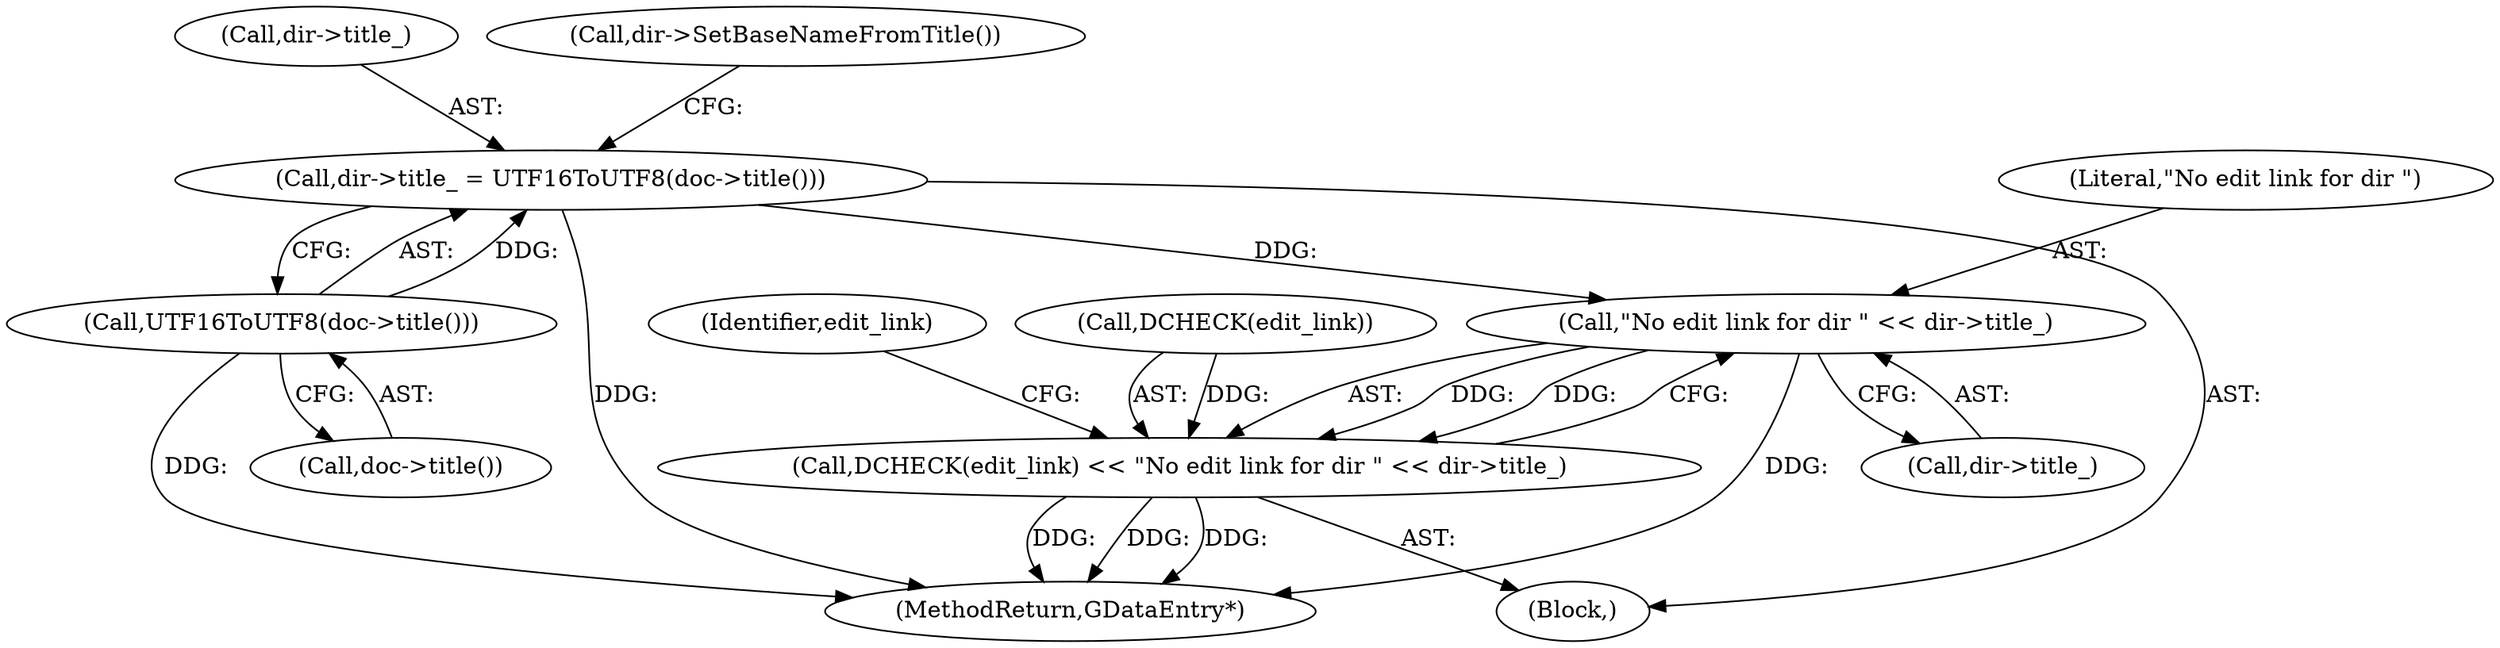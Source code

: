 digraph "0_Chrome_dd3b6fe574edad231c01c78e4647a74c38dc4178_6@pointer" {
"1000163" [label="(Call,\"No edit link for dir \" << dir->title_)"];
"1000112" [label="(Call,dir->title_ = UTF16ToUTF8(doc->title()))"];
"1000116" [label="(Call,UTF16ToUTF8(doc->title()))"];
"1000160" [label="(Call,DCHECK(edit_link) << \"No edit link for dir \" << dir->title_)"];
"1000113" [label="(Call,dir->title_)"];
"1000202" [label="(MethodReturn,GDataEntry*)"];
"1000117" [label="(Call,doc->title())"];
"1000104" [label="(Block,)"];
"1000169" [label="(Identifier,edit_link)"];
"1000160" [label="(Call,DCHECK(edit_link) << \"No edit link for dir \" << dir->title_)"];
"1000161" [label="(Call,DCHECK(edit_link))"];
"1000164" [label="(Literal,\"No edit link for dir \")"];
"1000165" [label="(Call,dir->title_)"];
"1000163" [label="(Call,\"No edit link for dir \" << dir->title_)"];
"1000112" [label="(Call,dir->title_ = UTF16ToUTF8(doc->title()))"];
"1000116" [label="(Call,UTF16ToUTF8(doc->title()))"];
"1000118" [label="(Call,dir->SetBaseNameFromTitle())"];
"1000163" -> "1000160"  [label="AST: "];
"1000163" -> "1000165"  [label="CFG: "];
"1000164" -> "1000163"  [label="AST: "];
"1000165" -> "1000163"  [label="AST: "];
"1000160" -> "1000163"  [label="CFG: "];
"1000163" -> "1000202"  [label="DDG: "];
"1000163" -> "1000160"  [label="DDG: "];
"1000163" -> "1000160"  [label="DDG: "];
"1000112" -> "1000163"  [label="DDG: "];
"1000112" -> "1000104"  [label="AST: "];
"1000112" -> "1000116"  [label="CFG: "];
"1000113" -> "1000112"  [label="AST: "];
"1000116" -> "1000112"  [label="AST: "];
"1000118" -> "1000112"  [label="CFG: "];
"1000112" -> "1000202"  [label="DDG: "];
"1000116" -> "1000112"  [label="DDG: "];
"1000116" -> "1000117"  [label="CFG: "];
"1000117" -> "1000116"  [label="AST: "];
"1000116" -> "1000202"  [label="DDG: "];
"1000160" -> "1000104"  [label="AST: "];
"1000161" -> "1000160"  [label="AST: "];
"1000169" -> "1000160"  [label="CFG: "];
"1000160" -> "1000202"  [label="DDG: "];
"1000160" -> "1000202"  [label="DDG: "];
"1000160" -> "1000202"  [label="DDG: "];
"1000161" -> "1000160"  [label="DDG: "];
}
